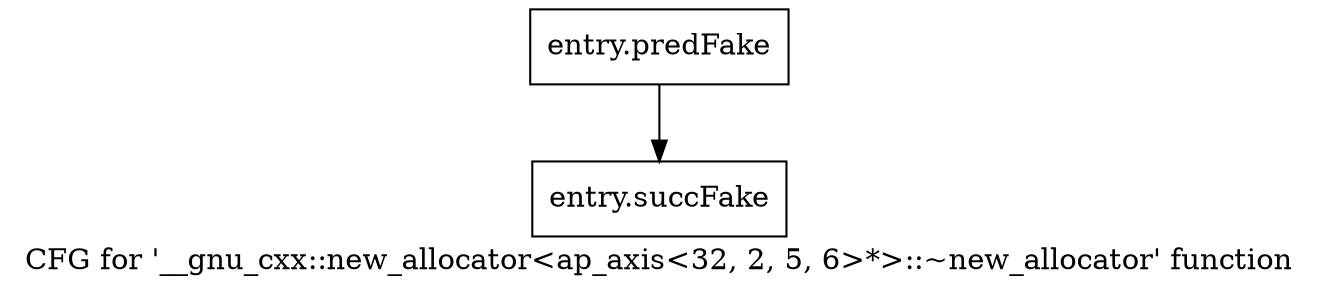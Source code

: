 digraph "CFG for '__gnu_cxx::new_allocator\<ap_axis\<32, 2, 5, 6\>*\>::~new_allocator' function" {
	label="CFG for '__gnu_cxx::new_allocator\<ap_axis\<32, 2, 5, 6\>*\>::~new_allocator' function";

	Node0x47bfda0 [shape=record,filename="",linenumber="",label="{entry.predFake}"];
	Node0x47bfda0 -> Node0x47b0650[ callList="" memoryops="" filename="/proj/xbuilds/2019.2_0801_1/installs/lin64/Vivado/HEAD/tps/lnx64/gcc-6.2.0/lib/gcc/x86_64-pc-linux-gnu/6.2.0/../../../../include/c++/6.2.0/ext/new_allocator.h"];
	Node0x47b0650 [shape=record,filename="/proj/xbuilds/2019.2_0801_1/installs/lin64/Vivado/HEAD/tps/lnx64/gcc-6.2.0/lib/gcc/x86_64-pc-linux-gnu/6.2.0/../../../../include/c++/6.2.0/ext/new_allocator.h",linenumber="86",label="{entry.succFake}"];
}
